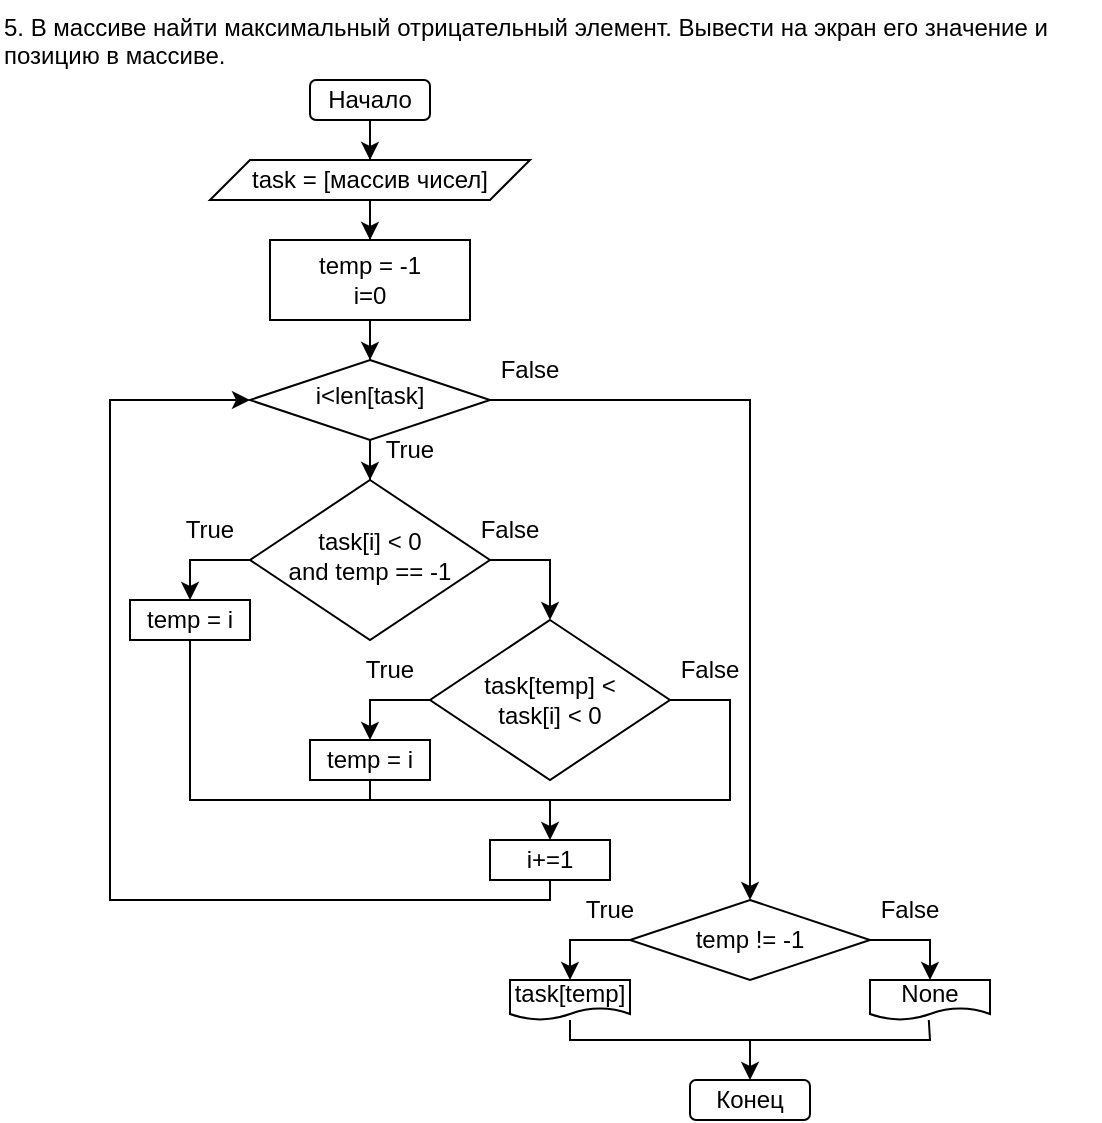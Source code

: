 <mxfile version="18.0.7" type="device"><diagram id="C5RBs43oDa-KdzZeNtuy" name="Page-1"><mxGraphModel dx="1422" dy="715" grid="1" gridSize="10" guides="1" tooltips="1" connect="1" arrows="1" fold="1" page="1" pageScale="1" pageWidth="827" pageHeight="1169" math="0" shadow="0"><root><mxCell id="WIyWlLk6GJQsqaUBKTNV-0"/><mxCell id="WIyWlLk6GJQsqaUBKTNV-1" parent="WIyWlLk6GJQsqaUBKTNV-0"/><mxCell id="4opRzpgFNfaW86uACwNf-55" value="" style="edgeStyle=orthogonalEdgeStyle;rounded=0;orthogonalLoop=1;jettySize=auto;html=1;" edge="1" parent="WIyWlLk6GJQsqaUBKTNV-1" source="WIyWlLk6GJQsqaUBKTNV-3" target="4opRzpgFNfaW86uACwNf-46"><mxGeometry relative="1" as="geometry"/></mxCell><mxCell id="WIyWlLk6GJQsqaUBKTNV-3" value="Начало" style="rounded=1;whiteSpace=wrap;html=1;fontSize=12;glass=0;strokeWidth=1;shadow=0;" parent="WIyWlLk6GJQsqaUBKTNV-1" vertex="1"><mxGeometry x="200" y="50" width="60" height="20" as="geometry"/></mxCell><mxCell id="4opRzpgFNfaW86uACwNf-48" value="" style="edgeStyle=orthogonalEdgeStyle;rounded=0;orthogonalLoop=1;jettySize=auto;html=1;" edge="1" parent="WIyWlLk6GJQsqaUBKTNV-1" source="WIyWlLk6GJQsqaUBKTNV-6" target="WIyWlLk6GJQsqaUBKTNV-10"><mxGeometry relative="1" as="geometry"/></mxCell><mxCell id="WIyWlLk6GJQsqaUBKTNV-6" value="i&amp;lt;len[task]" style="rhombus;whiteSpace=wrap;html=1;shadow=0;fontFamily=Helvetica;fontSize=12;align=center;strokeWidth=1;spacing=6;spacingTop=-4;" parent="WIyWlLk6GJQsqaUBKTNV-1" vertex="1"><mxGeometry x="170" y="190" width="120" height="40" as="geometry"/></mxCell><mxCell id="WIyWlLk6GJQsqaUBKTNV-10" value="task[i] &amp;lt; 0 &lt;br&gt;and temp == -1" style="rhombus;whiteSpace=wrap;html=1;shadow=0;fontFamily=Helvetica;fontSize=12;align=center;strokeWidth=1;spacing=6;spacingTop=-4;" parent="WIyWlLk6GJQsqaUBKTNV-1" vertex="1"><mxGeometry x="170" y="250" width="120" height="80" as="geometry"/></mxCell><mxCell id="4opRzpgFNfaW86uACwNf-10" value="" style="edgeStyle=orthogonalEdgeStyle;rounded=0;orthogonalLoop=1;jettySize=auto;html=1;entryX=0.5;entryY=0;entryDx=0;entryDy=0;" edge="1" parent="WIyWlLk6GJQsqaUBKTNV-1" source="4opRzpgFNfaW86uACwNf-1" target="WIyWlLk6GJQsqaUBKTNV-6"><mxGeometry relative="1" as="geometry"><mxPoint x="230" y="230" as="targetPoint"/></mxGeometry></mxCell><mxCell id="4opRzpgFNfaW86uACwNf-1" value="&lt;div&gt;temp = -1&lt;/div&gt;i=0" style="rounded=0;whiteSpace=wrap;html=1;" vertex="1" parent="WIyWlLk6GJQsqaUBKTNV-1"><mxGeometry x="180" y="130" width="100" height="40" as="geometry"/></mxCell><mxCell id="4opRzpgFNfaW86uACwNf-4" value="temp = i" style="rounded=0;whiteSpace=wrap;html=1;" vertex="1" parent="WIyWlLk6GJQsqaUBKTNV-1"><mxGeometry x="110" y="310" width="60" height="20" as="geometry"/></mxCell><mxCell id="4opRzpgFNfaW86uACwNf-5" value="i+=1" style="rounded=0;whiteSpace=wrap;html=1;" vertex="1" parent="WIyWlLk6GJQsqaUBKTNV-1"><mxGeometry x="290" y="430" width="60" height="20" as="geometry"/></mxCell><mxCell id="4opRzpgFNfaW86uACwNf-15" value="" style="endArrow=classic;html=1;rounded=0;exitX=0;exitY=0.5;exitDx=0;exitDy=0;entryX=0.5;entryY=0;entryDx=0;entryDy=0;" edge="1" parent="WIyWlLk6GJQsqaUBKTNV-1" source="WIyWlLk6GJQsqaUBKTNV-10" target="4opRzpgFNfaW86uACwNf-4"><mxGeometry width="50" height="50" relative="1" as="geometry"><mxPoint x="180" y="520" as="sourcePoint"/><mxPoint x="130" y="320" as="targetPoint"/><Array as="points"><mxPoint x="140" y="290"/></Array></mxGeometry></mxCell><mxCell id="4opRzpgFNfaW86uACwNf-19" value="True" style="text;html=1;strokeColor=none;fillColor=none;align=center;verticalAlign=middle;whiteSpace=wrap;rounded=0;" vertex="1" parent="WIyWlLk6GJQsqaUBKTNV-1"><mxGeometry x="120" y="260" width="60" height="30" as="geometry"/></mxCell><mxCell id="4opRzpgFNfaW86uACwNf-23" value="True" style="text;html=1;strokeColor=none;fillColor=none;align=center;verticalAlign=middle;whiteSpace=wrap;rounded=0;" vertex="1" parent="WIyWlLk6GJQsqaUBKTNV-1"><mxGeometry x="220" y="220" width="60" height="30" as="geometry"/></mxCell><mxCell id="4opRzpgFNfaW86uACwNf-24" value="False" style="text;html=1;strokeColor=none;fillColor=none;align=center;verticalAlign=middle;whiteSpace=wrap;rounded=0;" vertex="1" parent="WIyWlLk6GJQsqaUBKTNV-1"><mxGeometry x="270" y="260" width="60" height="30" as="geometry"/></mxCell><mxCell id="4opRzpgFNfaW86uACwNf-26" value="False" style="text;html=1;strokeColor=none;fillColor=none;align=center;verticalAlign=middle;whiteSpace=wrap;rounded=0;" vertex="1" parent="WIyWlLk6GJQsqaUBKTNV-1"><mxGeometry x="280" y="180" width="60" height="30" as="geometry"/></mxCell><mxCell id="4opRzpgFNfaW86uACwNf-33" value="task[temp]" style="shape=document;whiteSpace=wrap;html=1;boundedLbl=1;" vertex="1" parent="WIyWlLk6GJQsqaUBKTNV-1"><mxGeometry x="300" y="500" width="60" height="20" as="geometry"/></mxCell><mxCell id="4opRzpgFNfaW86uACwNf-34" value="" style="endArrow=classic;html=1;rounded=0;exitX=1;exitY=0.5;exitDx=0;exitDy=0;entryX=0.5;entryY=0;entryDx=0;entryDy=0;" edge="1" parent="WIyWlLk6GJQsqaUBKTNV-1" source="WIyWlLk6GJQsqaUBKTNV-6" target="4opRzpgFNfaW86uACwNf-35"><mxGeometry width="50" height="50" relative="1" as="geometry"><mxPoint x="350" y="340" as="sourcePoint"/><mxPoint x="590" y="240" as="targetPoint"/><Array as="points"><mxPoint x="420" y="210"/></Array></mxGeometry></mxCell><mxCell id="4opRzpgFNfaW86uACwNf-35" value="temp != -1" style="rhombus;whiteSpace=wrap;html=1;" vertex="1" parent="WIyWlLk6GJQsqaUBKTNV-1"><mxGeometry x="360" y="460" width="120" height="40" as="geometry"/></mxCell><mxCell id="4opRzpgFNfaW86uACwNf-38" value="True" style="text;html=1;strokeColor=none;fillColor=none;align=center;verticalAlign=middle;whiteSpace=wrap;rounded=0;" vertex="1" parent="WIyWlLk6GJQsqaUBKTNV-1"><mxGeometry x="320" y="450" width="60" height="30" as="geometry"/></mxCell><mxCell id="4opRzpgFNfaW86uACwNf-39" value="False" style="text;html=1;strokeColor=none;fillColor=none;align=center;verticalAlign=middle;whiteSpace=wrap;rounded=0;" vertex="1" parent="WIyWlLk6GJQsqaUBKTNV-1"><mxGeometry x="470" y="450" width="60" height="30" as="geometry"/></mxCell><mxCell id="4opRzpgFNfaW86uACwNf-42" value="Конец" style="rounded=1;whiteSpace=wrap;html=1;fontSize=12;glass=0;strokeWidth=1;shadow=0;" vertex="1" parent="WIyWlLk6GJQsqaUBKTNV-1"><mxGeometry x="390" y="550" width="60" height="20" as="geometry"/></mxCell><mxCell id="4opRzpgFNfaW86uACwNf-47" value="" style="edgeStyle=orthogonalEdgeStyle;rounded=0;orthogonalLoop=1;jettySize=auto;html=1;" edge="1" parent="WIyWlLk6GJQsqaUBKTNV-1" source="4opRzpgFNfaW86uACwNf-46" target="4opRzpgFNfaW86uACwNf-1"><mxGeometry relative="1" as="geometry"/></mxCell><mxCell id="4opRzpgFNfaW86uACwNf-46" value="task = [массив чисел]" style="shape=parallelogram;perimeter=parallelogramPerimeter;whiteSpace=wrap;html=1;fixedSize=1;" vertex="1" parent="WIyWlLk6GJQsqaUBKTNV-1"><mxGeometry x="150" y="90" width="160" height="20" as="geometry"/></mxCell><mxCell id="4opRzpgFNfaW86uACwNf-64" value="" style="endArrow=classic;html=1;rounded=0;exitX=1;exitY=0.5;exitDx=0;exitDy=0;entryX=0.5;entryY=0;entryDx=0;entryDy=0;" edge="1" parent="WIyWlLk6GJQsqaUBKTNV-1" source="WIyWlLk6GJQsqaUBKTNV-10" target="4opRzpgFNfaW86uACwNf-67"><mxGeometry width="50" height="50" relative="1" as="geometry"><mxPoint x="220" y="360" as="sourcePoint"/><mxPoint x="400" y="330" as="targetPoint"/><Array as="points"><mxPoint x="320" y="290"/></Array></mxGeometry></mxCell><mxCell id="4opRzpgFNfaW86uACwNf-67" value="task[temp] &amp;lt; &lt;br&gt;task[i] &amp;lt; 0" style="rhombus;whiteSpace=wrap;html=1;" vertex="1" parent="WIyWlLk6GJQsqaUBKTNV-1"><mxGeometry x="260" y="320" width="120" height="80" as="geometry"/></mxCell><mxCell id="4opRzpgFNfaW86uACwNf-69" value="True" style="text;html=1;strokeColor=none;fillColor=none;align=center;verticalAlign=middle;whiteSpace=wrap;rounded=0;" vertex="1" parent="WIyWlLk6GJQsqaUBKTNV-1"><mxGeometry x="210" y="330" width="60" height="30" as="geometry"/></mxCell><mxCell id="4opRzpgFNfaW86uACwNf-70" value="False" style="text;html=1;strokeColor=none;fillColor=none;align=center;verticalAlign=middle;whiteSpace=wrap;rounded=0;" vertex="1" parent="WIyWlLk6GJQsqaUBKTNV-1"><mxGeometry x="370" y="330" width="60" height="30" as="geometry"/></mxCell><mxCell id="4opRzpgFNfaW86uACwNf-72" value="" style="endArrow=classic;html=1;rounded=0;exitX=0;exitY=0.5;exitDx=0;exitDy=0;entryX=0.5;entryY=0;entryDx=0;entryDy=0;" edge="1" parent="WIyWlLk6GJQsqaUBKTNV-1" source="4opRzpgFNfaW86uACwNf-35" target="4opRzpgFNfaW86uACwNf-33"><mxGeometry width="50" height="50" relative="1" as="geometry"><mxPoint x="270" y="580" as="sourcePoint"/><mxPoint x="330" y="500" as="targetPoint"/><Array as="points"><mxPoint x="330" y="480"/></Array></mxGeometry></mxCell><mxCell id="4opRzpgFNfaW86uACwNf-75" value="5. В массиве найти максимальный отрицательный элемент. Вывести на экран его значение и позицию в массиве." style="text;whiteSpace=wrap;html=1;" vertex="1" parent="WIyWlLk6GJQsqaUBKTNV-1"><mxGeometry x="45" y="10" width="550" height="40" as="geometry"/></mxCell><mxCell id="4opRzpgFNfaW86uACwNf-76" value="temp = i" style="rounded=0;whiteSpace=wrap;html=1;" vertex="1" parent="WIyWlLk6GJQsqaUBKTNV-1"><mxGeometry x="200" y="380" width="60" height="20" as="geometry"/></mxCell><mxCell id="4opRzpgFNfaW86uACwNf-77" value="" style="endArrow=classic;html=1;rounded=0;exitX=0;exitY=0.5;exitDx=0;exitDy=0;entryX=0.5;entryY=0;entryDx=0;entryDy=0;" edge="1" parent="WIyWlLk6GJQsqaUBKTNV-1" source="4opRzpgFNfaW86uACwNf-67" target="4opRzpgFNfaW86uACwNf-76"><mxGeometry width="50" height="50" relative="1" as="geometry"><mxPoint x="150" y="410" as="sourcePoint"/><mxPoint x="200" y="360" as="targetPoint"/><Array as="points"><mxPoint x="230" y="360"/></Array></mxGeometry></mxCell><mxCell id="4opRzpgFNfaW86uACwNf-78" value="" style="endArrow=classic;html=1;rounded=0;exitX=0.5;exitY=1;exitDx=0;exitDy=0;entryX=0.5;entryY=0;entryDx=0;entryDy=0;" edge="1" parent="WIyWlLk6GJQsqaUBKTNV-1" source="4opRzpgFNfaW86uACwNf-76" target="4opRzpgFNfaW86uACwNf-5"><mxGeometry width="50" height="50" relative="1" as="geometry"><mxPoint x="210" y="470" as="sourcePoint"/><mxPoint x="260" y="420" as="targetPoint"/><Array as="points"><mxPoint x="230" y="410"/><mxPoint x="320" y="410"/></Array></mxGeometry></mxCell><mxCell id="4opRzpgFNfaW86uACwNf-79" value="" style="endArrow=none;html=1;rounded=0;entryX=1;entryY=0.5;entryDx=0;entryDy=0;" edge="1" parent="WIyWlLk6GJQsqaUBKTNV-1" target="4opRzpgFNfaW86uACwNf-67"><mxGeometry width="50" height="50" relative="1" as="geometry"><mxPoint x="320" y="410" as="sourcePoint"/><mxPoint x="400" y="360" as="targetPoint"/><Array as="points"><mxPoint x="410" y="410"/><mxPoint x="410" y="360"/></Array></mxGeometry></mxCell><mxCell id="4opRzpgFNfaW86uACwNf-80" value="" style="endArrow=none;html=1;rounded=0;entryX=0.5;entryY=1;entryDx=0;entryDy=0;" edge="1" parent="WIyWlLk6GJQsqaUBKTNV-1" target="4opRzpgFNfaW86uACwNf-4"><mxGeometry width="50" height="50" relative="1" as="geometry"><mxPoint x="230" y="410" as="sourcePoint"/><mxPoint x="130" y="390" as="targetPoint"/><Array as="points"><mxPoint x="140" y="410"/></Array></mxGeometry></mxCell><mxCell id="4opRzpgFNfaW86uACwNf-81" value="" style="endArrow=classic;html=1;rounded=0;exitX=0.5;exitY=1;exitDx=0;exitDy=0;entryX=0;entryY=0.5;entryDx=0;entryDy=0;" edge="1" parent="WIyWlLk6GJQsqaUBKTNV-1" source="4opRzpgFNfaW86uACwNf-5" target="WIyWlLk6GJQsqaUBKTNV-6"><mxGeometry width="50" height="50" relative="1" as="geometry"><mxPoint x="260" y="520" as="sourcePoint"/><mxPoint x="110" y="210" as="targetPoint"/><Array as="points"><mxPoint x="320" y="460"/><mxPoint x="100" y="460"/><mxPoint x="100" y="210"/></Array></mxGeometry></mxCell><mxCell id="4opRzpgFNfaW86uACwNf-83" value="None" style="shape=document;whiteSpace=wrap;html=1;boundedLbl=1;" vertex="1" parent="WIyWlLk6GJQsqaUBKTNV-1"><mxGeometry x="480" y="500" width="60" height="20" as="geometry"/></mxCell><mxCell id="4opRzpgFNfaW86uACwNf-84" value="" style="endArrow=classic;html=1;rounded=0;exitX=1;exitY=0.5;exitDx=0;exitDy=0;entryX=0.5;entryY=0;entryDx=0;entryDy=0;" edge="1" parent="WIyWlLk6GJQsqaUBKTNV-1" source="4opRzpgFNfaW86uACwNf-35" target="4opRzpgFNfaW86uACwNf-83"><mxGeometry width="50" height="50" relative="1" as="geometry"><mxPoint x="490" y="500" as="sourcePoint"/><mxPoint x="600" y="400" as="targetPoint"/><Array as="points"><mxPoint x="510" y="480"/></Array></mxGeometry></mxCell><mxCell id="4opRzpgFNfaW86uACwNf-85" value="" style="endArrow=classic;html=1;rounded=0;exitX=0.5;exitY=1;exitDx=0;exitDy=0;exitPerimeter=0;entryX=0.5;entryY=0;entryDx=0;entryDy=0;" edge="1" parent="WIyWlLk6GJQsqaUBKTNV-1" source="4opRzpgFNfaW86uACwNf-33" target="4opRzpgFNfaW86uACwNf-42"><mxGeometry width="50" height="50" relative="1" as="geometry"><mxPoint x="320" y="590" as="sourcePoint"/><mxPoint x="370" y="540" as="targetPoint"/><Array as="points"><mxPoint x="330" y="530"/><mxPoint x="420" y="530"/></Array></mxGeometry></mxCell><mxCell id="4opRzpgFNfaW86uACwNf-86" value="" style="endArrow=none;html=1;rounded=0;entryX=0.49;entryY=1;entryDx=0;entryDy=0;entryPerimeter=0;" edge="1" parent="WIyWlLk6GJQsqaUBKTNV-1" target="4opRzpgFNfaW86uACwNf-83"><mxGeometry width="50" height="50" relative="1" as="geometry"><mxPoint x="420" y="530" as="sourcePoint"/><mxPoint x="590" y="530" as="targetPoint"/><Array as="points"><mxPoint x="510" y="530"/></Array></mxGeometry></mxCell></root></mxGraphModel></diagram></mxfile>